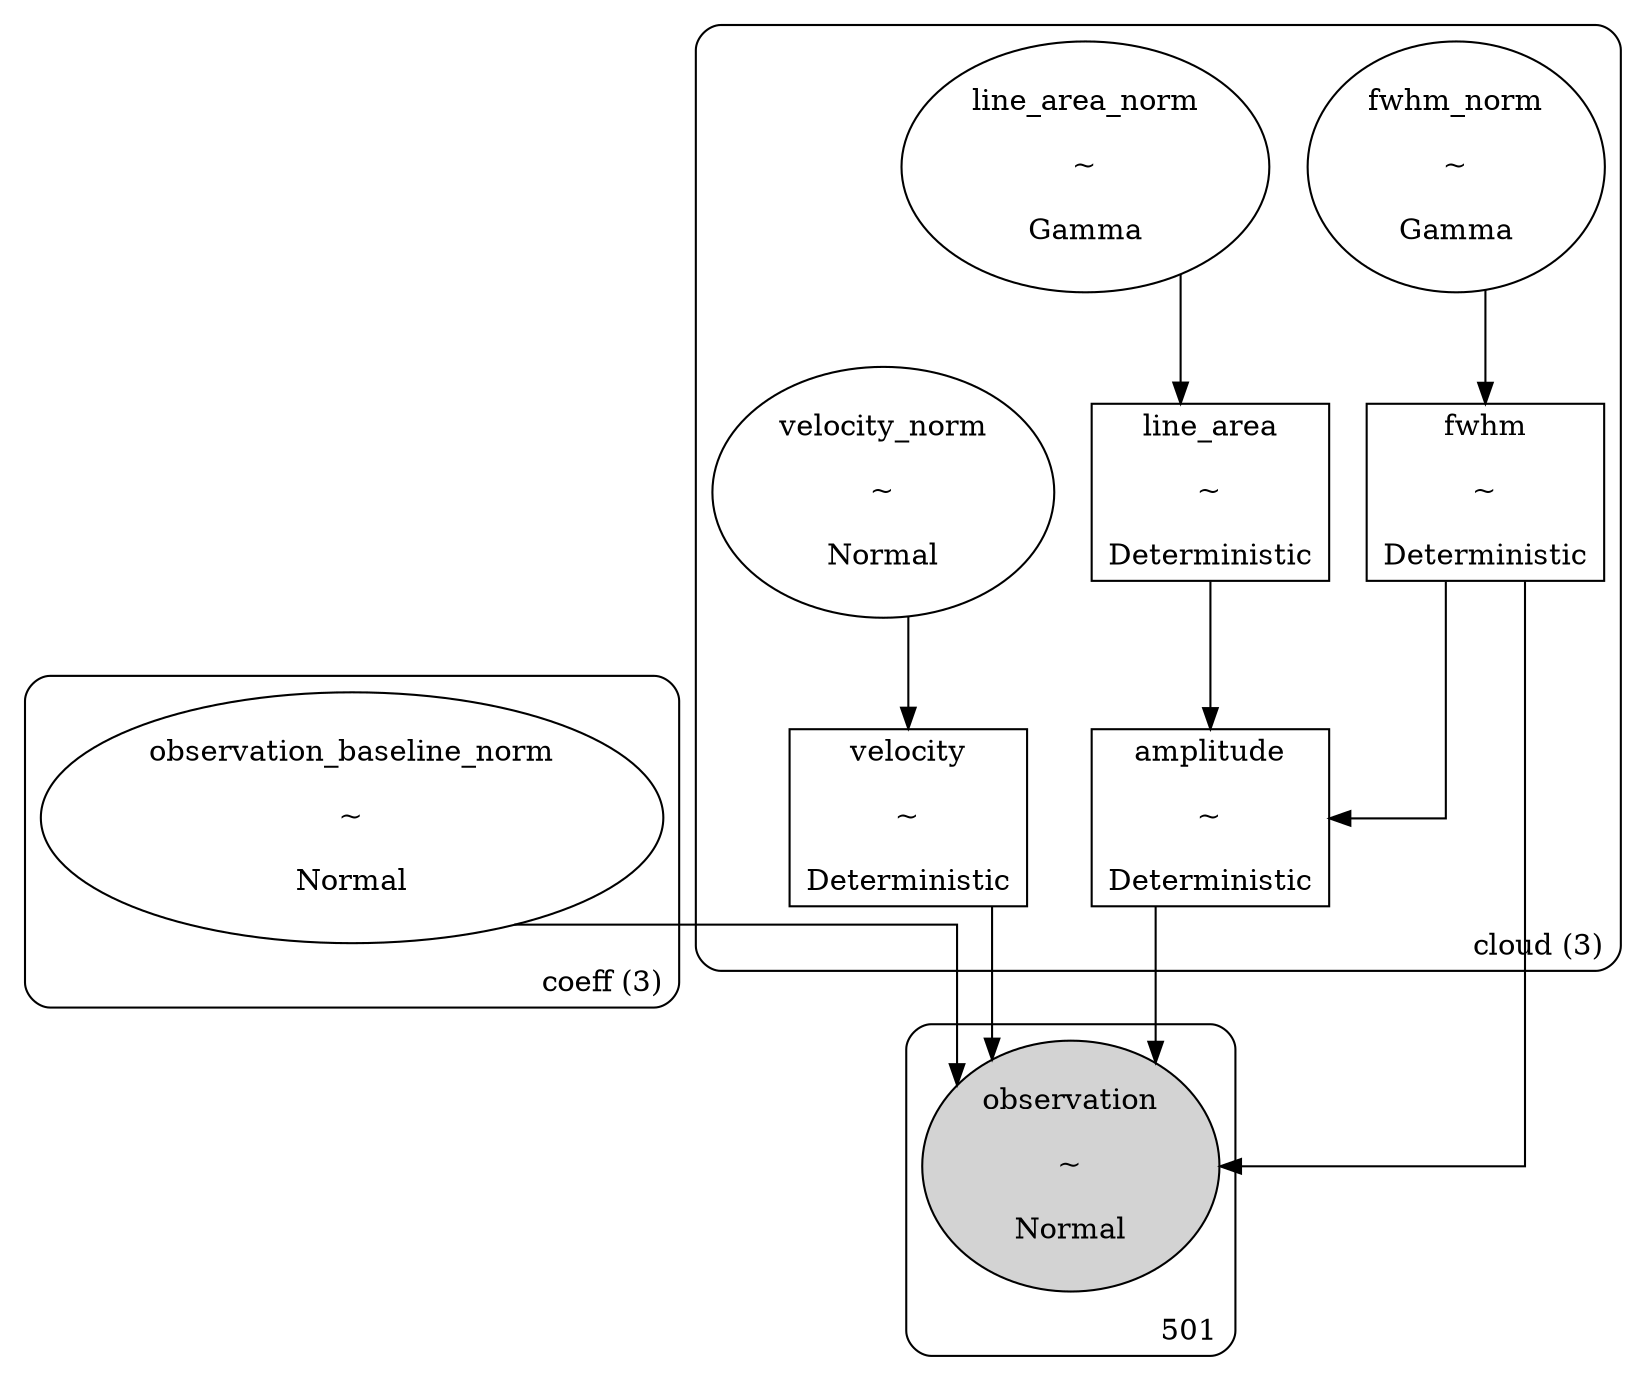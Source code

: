 digraph {

	graph [newrank=false,

		rankdir=TB,

		splines=ortho

	];

	subgraph "clustercoeff (3)" {

		graph [label="coeff (3)",

			labeljust=r,

			labelloc=b,

			style=rounded

		];

		observation_baseline_norm	[label="observation_baseline_norm

~

Normal",

			shape=ellipse];

	}

	subgraph "clustercloud (3)" {

		graph [label="cloud (3)",

			labeljust=r,

			labelloc=b,

			style=rounded

		];

		velocity	[label="velocity

~

Deterministic",

			shape=box];

		line_area_norm	[label="line_area_norm

~

Gamma",

			shape=ellipse];

		fwhm	[label="fwhm

~

Deterministic",

			shape=box];

		velocity_norm	[label="velocity_norm

~

Normal",

			shape=ellipse];

		fwhm_norm	[label="fwhm_norm

~

Gamma",

			shape=ellipse];

		amplitude	[label="amplitude

~

Deterministic",

			shape=box];

		line_area	[label="line_area

~

Deterministic",

			shape=box];

	}

	subgraph cluster501 {

		graph [label=501,

			labeljust=r,

			labelloc=b,

			style=rounded

		];

		observation	[label="observation

~

Normal",

			shape=ellipse,

			style=filled];

	}

	observation_baseline_norm -> observation	[minlen=1];

	velocity -> observation;

	line_area_norm -> line_area	[minlen=1];

	fwhm -> amplitude;

	fwhm -> observation;

	velocity_norm -> velocity	[minlen=1];

	fwhm_norm -> fwhm	[minlen=1];

	amplitude -> observation;

	line_area -> amplitude;

}
